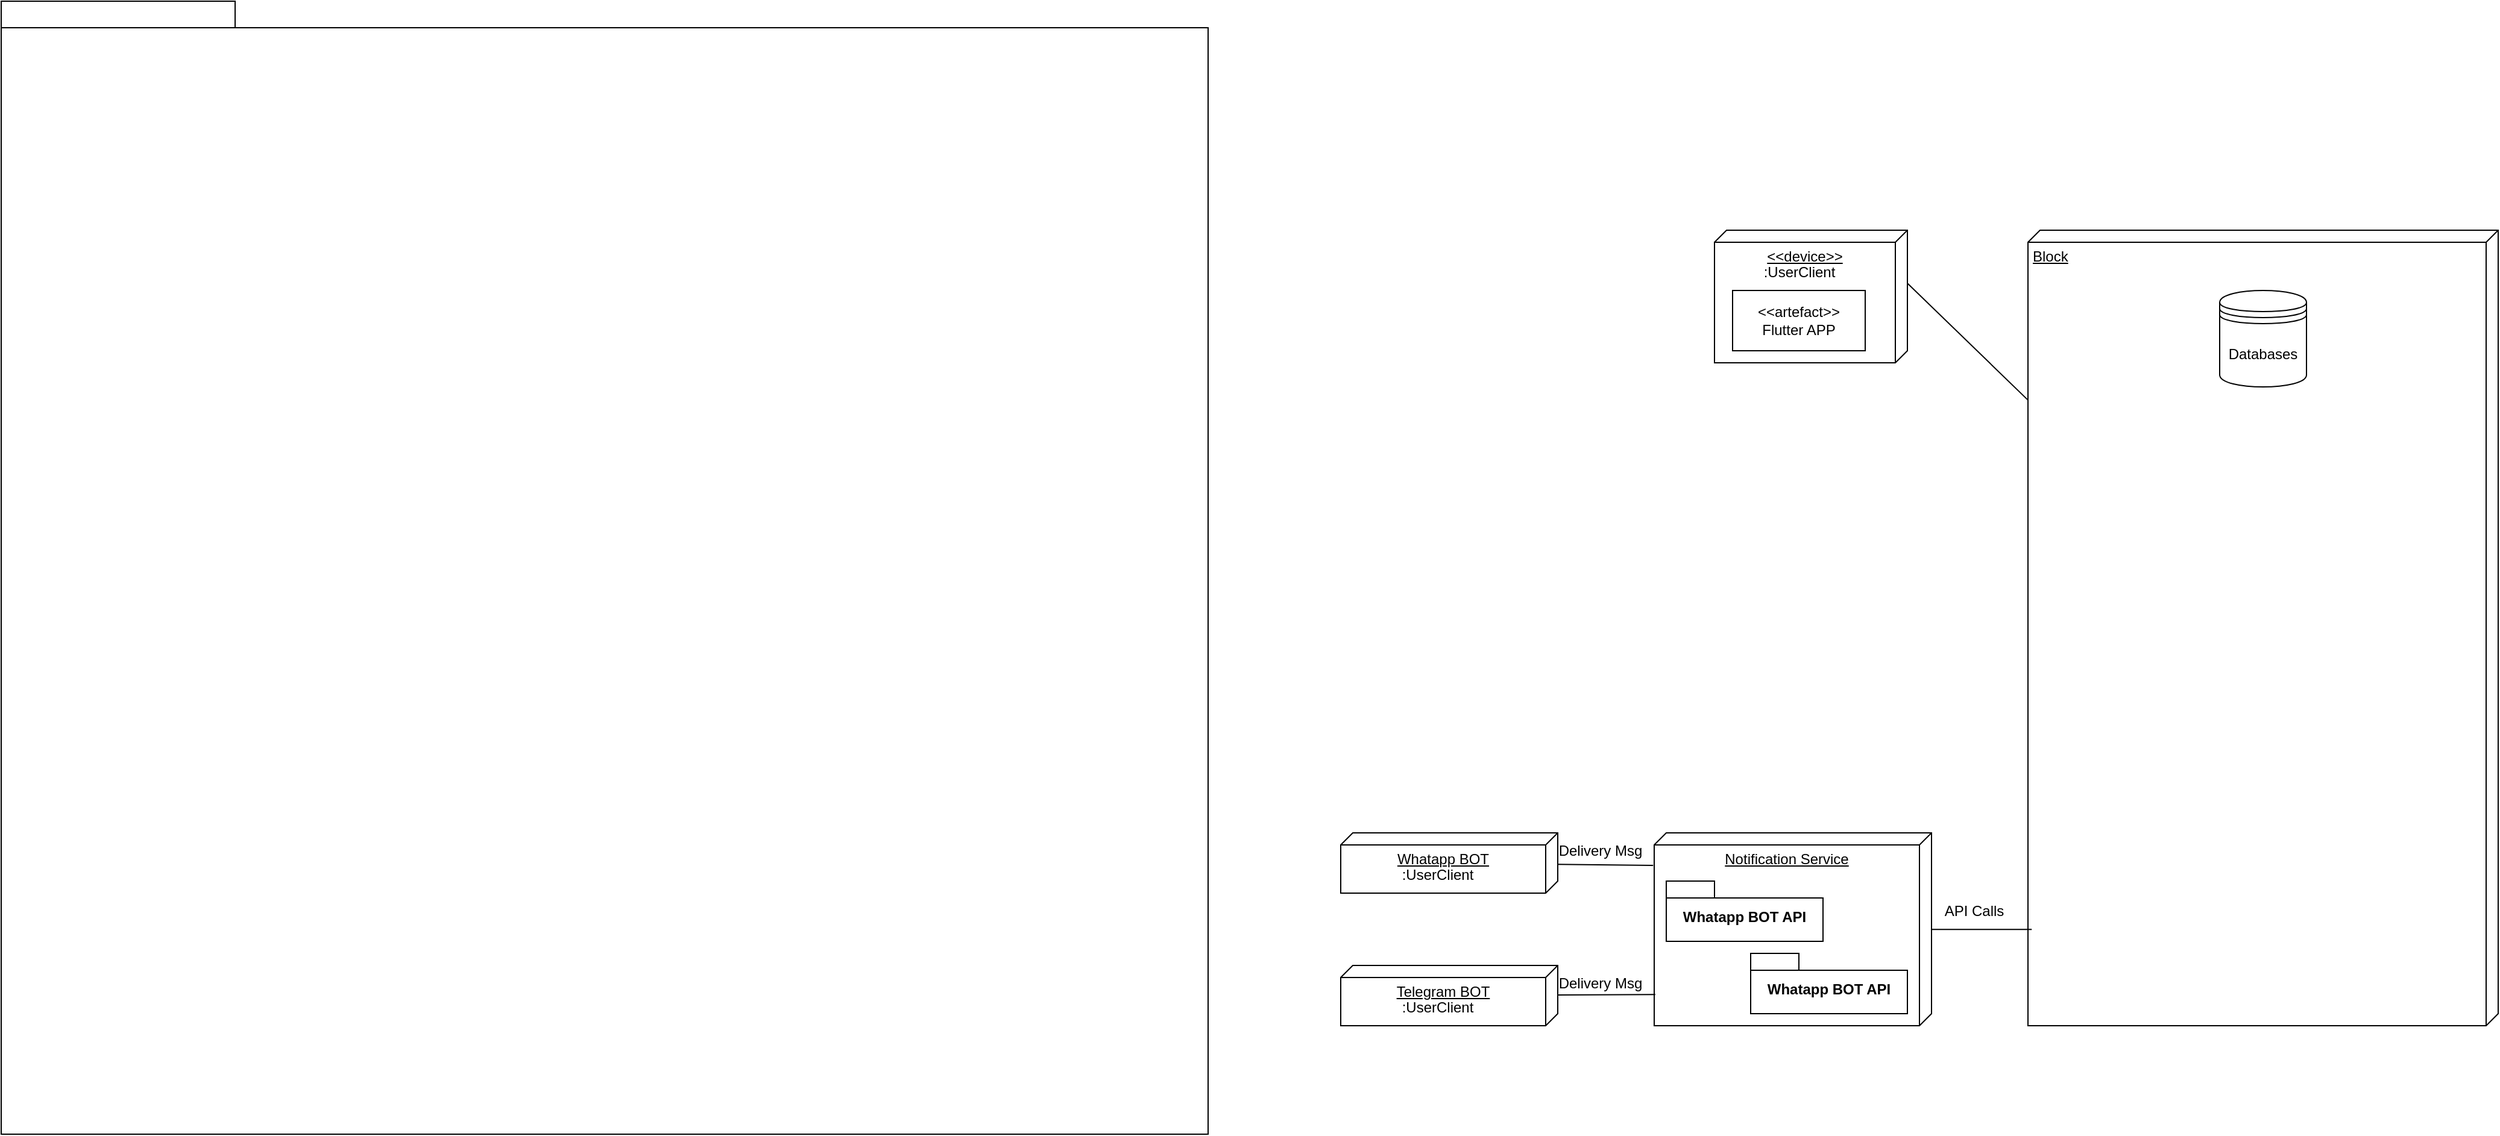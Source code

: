 <mxfile version="26.0.10">
  <diagram name="Page-1" id="b5b7bab2-c9e2-2cf4-8b2a-24fd1a2a6d21">
    <mxGraphModel dx="1619" dy="-347" grid="1" gridSize="10" guides="1" tooltips="1" connect="1" arrows="1" fold="1" page="1" pageScale="1" pageWidth="827" pageHeight="1169" background="none" math="0" shadow="0">
      <root>
        <mxCell id="0" />
        <mxCell id="1" parent="0" />
        <mxCell id="6e0c8c40b5770093-72" value="" style="shape=folder;fontStyle=1;spacingTop=10;tabWidth=194;tabHeight=22;tabPosition=left;html=1;rounded=0;shadow=0;comic=0;labelBackgroundColor=none;strokeWidth=1;fillColor=none;fontFamily=Verdana;fontSize=10;align=center;" parent="1" vertex="1">
          <mxGeometry x="219" y="1200" width="1001" height="940" as="geometry" />
        </mxCell>
        <mxCell id="9qTncuzwOLMPVxKCaAhH-1" value="Block" style="verticalAlign=top;align=left;spacingTop=8;spacingLeft=2;spacingRight=12;shape=cube;size=10;direction=south;fontStyle=4;html=1;whiteSpace=wrap;" vertex="1" parent="1">
          <mxGeometry x="1900" y="1390" width="390" height="660" as="geometry" />
        </mxCell>
        <mxCell id="9qTncuzwOLMPVxKCaAhH-2" value="&amp;lt;&amp;lt;device&amp;gt;&amp;gt;" style="verticalAlign=top;align=center;spacingTop=8;spacingLeft=2;spacingRight=12;shape=cube;size=10;direction=south;fontStyle=4;html=1;whiteSpace=wrap;" vertex="1" parent="1">
          <mxGeometry x="1640" y="1390" width="160" height="110" as="geometry" />
        </mxCell>
        <mxCell id="9qTncuzwOLMPVxKCaAhH-3" value=":UserClient" style="text;html=1;align=center;verticalAlign=middle;resizable=0;points=[];autosize=1;strokeColor=none;fillColor=none;" vertex="1" parent="1">
          <mxGeometry x="1670" y="1410" width="80" height="30" as="geometry" />
        </mxCell>
        <mxCell id="9qTncuzwOLMPVxKCaAhH-4" value="&amp;lt;&amp;lt;artefact&amp;gt;&amp;gt;&lt;div&gt;Flutter APP&lt;/div&gt;" style="html=1;whiteSpace=wrap;" vertex="1" parent="1">
          <mxGeometry x="1655" y="1440" width="110" height="50" as="geometry" />
        </mxCell>
        <mxCell id="9qTncuzwOLMPVxKCaAhH-7" value="" style="endArrow=none;html=1;rounded=0;entryX=0.4;entryY=0;entryDx=0;entryDy=0;entryPerimeter=0;" edge="1" parent="1" source="9qTncuzwOLMPVxKCaAhH-1" target="9qTncuzwOLMPVxKCaAhH-2">
          <mxGeometry width="50" height="50" relative="1" as="geometry">
            <mxPoint x="1920" y="1810" as="sourcePoint" />
            <mxPoint x="1970" y="1760" as="targetPoint" />
          </mxGeometry>
        </mxCell>
        <mxCell id="9qTncuzwOLMPVxKCaAhH-8" value="Notification Service" style="verticalAlign=top;align=center;spacingTop=8;spacingLeft=2;spacingRight=12;shape=cube;size=10;direction=south;fontStyle=4;html=1;whiteSpace=wrap;" vertex="1" parent="1">
          <mxGeometry x="1590" y="1890" width="230" height="160" as="geometry" />
        </mxCell>
        <mxCell id="9qTncuzwOLMPVxKCaAhH-11" value="Whatapp BOT API" style="shape=folder;fontStyle=1;spacingTop=10;tabWidth=40;tabHeight=14;tabPosition=left;html=1;whiteSpace=wrap;" vertex="1" parent="1">
          <mxGeometry x="1600" y="1930" width="130" height="50" as="geometry" />
        </mxCell>
        <mxCell id="9qTncuzwOLMPVxKCaAhH-12" value="Whatapp BOT API" style="shape=folder;fontStyle=1;spacingTop=10;tabWidth=40;tabHeight=14;tabPosition=left;html=1;whiteSpace=wrap;" vertex="1" parent="1">
          <mxGeometry x="1670" y="1990" width="130" height="50" as="geometry" />
        </mxCell>
        <mxCell id="9qTncuzwOLMPVxKCaAhH-13" value="Whatapp BOT" style="verticalAlign=top;align=center;spacingTop=8;spacingLeft=2;spacingRight=12;shape=cube;size=10;direction=south;fontStyle=4;html=1;whiteSpace=wrap;" vertex="1" parent="1">
          <mxGeometry x="1330" y="1890" width="180" height="50" as="geometry" />
        </mxCell>
        <mxCell id="9qTncuzwOLMPVxKCaAhH-14" value=":UserClient" style="text;html=1;align=center;verticalAlign=middle;resizable=0;points=[];autosize=1;strokeColor=none;fillColor=none;" vertex="1" parent="1">
          <mxGeometry x="1370" y="1910" width="80" height="30" as="geometry" />
        </mxCell>
        <mxCell id="9qTncuzwOLMPVxKCaAhH-17" value="Telegram BOT" style="verticalAlign=top;align=center;spacingTop=8;spacingLeft=2;spacingRight=12;shape=cube;size=10;direction=south;fontStyle=4;html=1;whiteSpace=wrap;" vertex="1" parent="1">
          <mxGeometry x="1330" y="2000" width="180" height="50" as="geometry" />
        </mxCell>
        <mxCell id="9qTncuzwOLMPVxKCaAhH-18" value=":UserClient" style="text;html=1;align=center;verticalAlign=middle;resizable=0;points=[];autosize=1;strokeColor=none;fillColor=none;" vertex="1" parent="1">
          <mxGeometry x="1370" y="2020" width="80" height="30" as="geometry" />
        </mxCell>
        <mxCell id="9qTncuzwOLMPVxKCaAhH-21" value="Delivery Msg" style="text;html=1;align=center;verticalAlign=middle;resizable=0;points=[];autosize=1;strokeColor=none;fillColor=none;" vertex="1" parent="1">
          <mxGeometry x="1500" y="2000" width="90" height="30" as="geometry" />
        </mxCell>
        <mxCell id="9qTncuzwOLMPVxKCaAhH-22" value="" style="endArrow=none;html=1;rounded=0;exitX=0.838;exitY=0.996;exitDx=0;exitDy=0;exitPerimeter=0;" edge="1" parent="1" source="9qTncuzwOLMPVxKCaAhH-8" target="9qTncuzwOLMPVxKCaAhH-17">
          <mxGeometry width="50" height="50" relative="1" as="geometry">
            <mxPoint x="1920" y="1800" as="sourcePoint" />
            <mxPoint x="1970" y="1750" as="targetPoint" />
          </mxGeometry>
        </mxCell>
        <mxCell id="9qTncuzwOLMPVxKCaAhH-23" value="Delivery Msg" style="text;html=1;align=center;verticalAlign=middle;resizable=0;points=[];autosize=1;strokeColor=none;fillColor=none;" vertex="1" parent="1">
          <mxGeometry x="1500" y="1890" width="90" height="30" as="geometry" />
        </mxCell>
        <mxCell id="9qTncuzwOLMPVxKCaAhH-24" value="" style="endArrow=none;html=1;rounded=0;exitX=0.169;exitY=1.004;exitDx=0;exitDy=0;exitPerimeter=0;" edge="1" parent="1" source="9qTncuzwOLMPVxKCaAhH-8" target="9qTncuzwOLMPVxKCaAhH-13">
          <mxGeometry width="50" height="50" relative="1" as="geometry">
            <mxPoint x="1920" y="1800" as="sourcePoint" />
            <mxPoint x="1970" y="1750" as="targetPoint" />
          </mxGeometry>
        </mxCell>
        <mxCell id="9qTncuzwOLMPVxKCaAhH-25" value="" style="endArrow=none;html=1;rounded=0;exitX=0.879;exitY=0.992;exitDx=0;exitDy=0;exitPerimeter=0;" edge="1" parent="1" source="9qTncuzwOLMPVxKCaAhH-1" target="9qTncuzwOLMPVxKCaAhH-8">
          <mxGeometry width="50" height="50" relative="1" as="geometry">
            <mxPoint x="1910" y="1541" as="sourcePoint" />
            <mxPoint x="1810" y="1444" as="targetPoint" />
          </mxGeometry>
        </mxCell>
        <mxCell id="9qTncuzwOLMPVxKCaAhH-26" value="API Calls" style="text;html=1;align=center;verticalAlign=middle;resizable=0;points=[];autosize=1;strokeColor=none;fillColor=none;" vertex="1" parent="1">
          <mxGeometry x="1820" y="1940" width="70" height="30" as="geometry" />
        </mxCell>
        <mxCell id="9qTncuzwOLMPVxKCaAhH-27" value="Databases" style="shape=datastore;whiteSpace=wrap;html=1;" vertex="1" parent="1">
          <mxGeometry x="2059" y="1440" width="72" height="80" as="geometry" />
        </mxCell>
      </root>
    </mxGraphModel>
  </diagram>
</mxfile>
